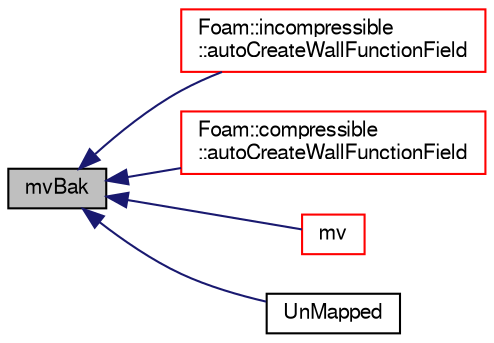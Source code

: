 digraph "mvBak"
{
  bgcolor="transparent";
  edge [fontname="FreeSans",fontsize="10",labelfontname="FreeSans",labelfontsize="10"];
  node [fontname="FreeSans",fontsize="10",shape=record];
  rankdir="LR";
  Node103144 [label="mvBak",height=0.2,width=0.4,color="black", fillcolor="grey75", style="filled", fontcolor="black"];
  Node103144 -> Node103145 [dir="back",color="midnightblue",fontsize="10",style="solid",fontname="FreeSans"];
  Node103145 [label="Foam::incompressible\l::autoCreateWallFunctionField",height=0.2,width=0.4,color="red",URL="$a21184.html#a3f4896d71b2b285fcb338669a16a97c6",tooltip="Helper function to create the new field. "];
  Node103144 -> Node103153 [dir="back",color="midnightblue",fontsize="10",style="solid",fontname="FreeSans"];
  Node103153 [label="Foam::compressible\l::autoCreateWallFunctionField",height=0.2,width=0.4,color="red",URL="$a21173.html#af8acb44f659f74fe42d41dbfca4e2526",tooltip="Helper function to create the new field. "];
  Node103144 -> Node103162 [dir="back",color="midnightblue",fontsize="10",style="solid",fontname="FreeSans"];
  Node103162 [label="mv",height=0.2,width=0.4,color="red",URL="$a21124.html#ac6b71f11672e5cded8bad4a48c272142",tooltip="Rename src to dst. "];
  Node103144 -> Node103171 [dir="back",color="midnightblue",fontsize="10",style="solid",fontname="FreeSans"];
  Node103171 [label="UnMapped",height=0.2,width=0.4,color="black",URL="$a21124.html#a37521899c4224b72108005bc90953f8c"];
}
